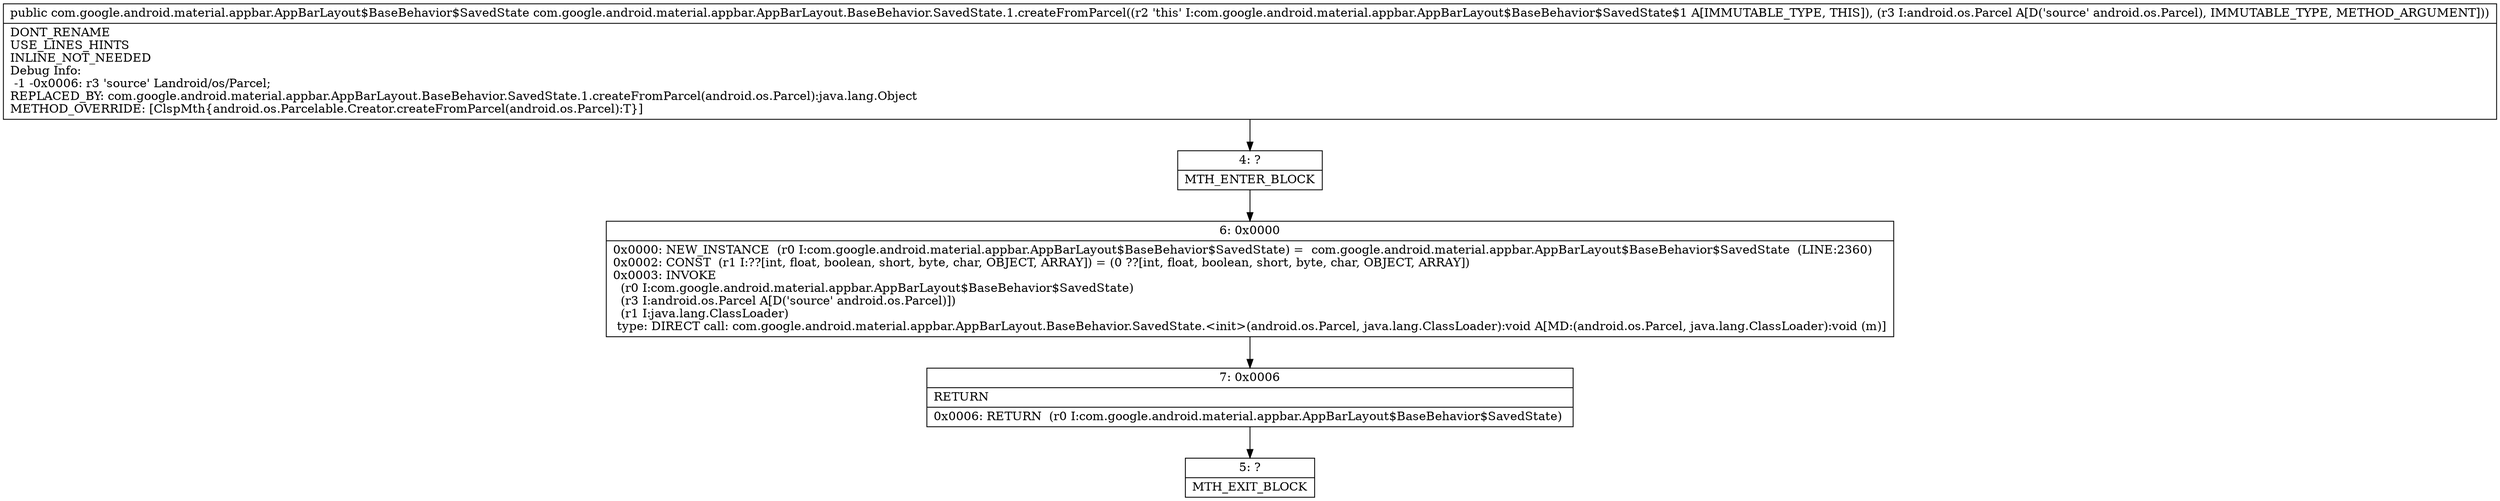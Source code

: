 digraph "CFG forcom.google.android.material.appbar.AppBarLayout.BaseBehavior.SavedState.1.createFromParcel(Landroid\/os\/Parcel;)Lcom\/google\/android\/material\/appbar\/AppBarLayout$BaseBehavior$SavedState;" {
Node_4 [shape=record,label="{4\:\ ?|MTH_ENTER_BLOCK\l}"];
Node_6 [shape=record,label="{6\:\ 0x0000|0x0000: NEW_INSTANCE  (r0 I:com.google.android.material.appbar.AppBarLayout$BaseBehavior$SavedState) =  com.google.android.material.appbar.AppBarLayout$BaseBehavior$SavedState  (LINE:2360)\l0x0002: CONST  (r1 I:??[int, float, boolean, short, byte, char, OBJECT, ARRAY]) = (0 ??[int, float, boolean, short, byte, char, OBJECT, ARRAY]) \l0x0003: INVOKE  \l  (r0 I:com.google.android.material.appbar.AppBarLayout$BaseBehavior$SavedState)\l  (r3 I:android.os.Parcel A[D('source' android.os.Parcel)])\l  (r1 I:java.lang.ClassLoader)\l type: DIRECT call: com.google.android.material.appbar.AppBarLayout.BaseBehavior.SavedState.\<init\>(android.os.Parcel, java.lang.ClassLoader):void A[MD:(android.os.Parcel, java.lang.ClassLoader):void (m)]\l}"];
Node_7 [shape=record,label="{7\:\ 0x0006|RETURN\l|0x0006: RETURN  (r0 I:com.google.android.material.appbar.AppBarLayout$BaseBehavior$SavedState) \l}"];
Node_5 [shape=record,label="{5\:\ ?|MTH_EXIT_BLOCK\l}"];
MethodNode[shape=record,label="{public com.google.android.material.appbar.AppBarLayout$BaseBehavior$SavedState com.google.android.material.appbar.AppBarLayout.BaseBehavior.SavedState.1.createFromParcel((r2 'this' I:com.google.android.material.appbar.AppBarLayout$BaseBehavior$SavedState$1 A[IMMUTABLE_TYPE, THIS]), (r3 I:android.os.Parcel A[D('source' android.os.Parcel), IMMUTABLE_TYPE, METHOD_ARGUMENT]))  | DONT_RENAME\lUSE_LINES_HINTS\lINLINE_NOT_NEEDED\lDebug Info:\l  \-1 \-0x0006: r3 'source' Landroid\/os\/Parcel;\lREPLACED_BY: com.google.android.material.appbar.AppBarLayout.BaseBehavior.SavedState.1.createFromParcel(android.os.Parcel):java.lang.Object\lMETHOD_OVERRIDE: [ClspMth\{android.os.Parcelable.Creator.createFromParcel(android.os.Parcel):T\}]\l}"];
MethodNode -> Node_4;Node_4 -> Node_6;
Node_6 -> Node_7;
Node_7 -> Node_5;
}

